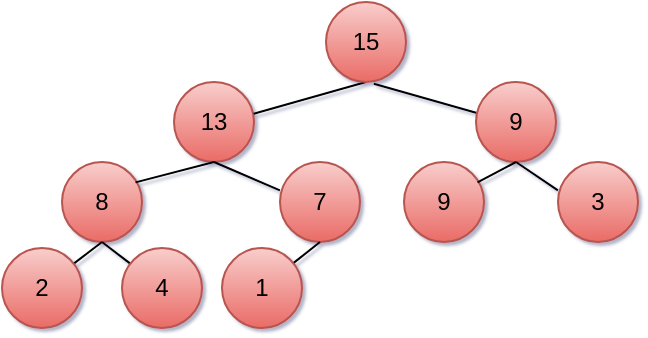 <mxfile version="13.6.5" type="onedrive"><diagram id="z4JiXHbztYZY8wve38sE" name="Page-1"><mxGraphModel dx="1178" dy="454" grid="0" gridSize="10" guides="1" tooltips="1" connect="1" arrows="1" fold="1" page="1" pageScale="1" pageWidth="827" pageHeight="1169" math="0" shadow="1"><root><mxCell id="0"/><mxCell id="1" parent="0"/><mxCell id="kMJTWxYS0KORBJ0pTH6P-4" value="8" style="ellipse;whiteSpace=wrap;html=1;aspect=fixed;fillColor=#f8cecc;strokeColor=#b85450;gradientColor=#ea6b66;" vertex="1" parent="1"><mxGeometry x="216" y="251.0" width="40" height="40" as="geometry"/></mxCell><mxCell id="kMJTWxYS0KORBJ0pTH6P-12" style="rounded=0;orthogonalLoop=1;jettySize=auto;html=1;entryX=0.7;entryY=0.95;entryDx=0;entryDy=0;entryPerimeter=0;strokeColor=none;" edge="1" parent="1" source="kMJTWxYS0KORBJ0pTH6P-8" target="kMJTWxYS0KORBJ0pTH6P-4"><mxGeometry relative="1" as="geometry"/></mxCell><mxCell id="kMJTWxYS0KORBJ0pTH6P-14" style="edgeStyle=none;rounded=0;orthogonalLoop=1;jettySize=auto;html=1;entryX=0.5;entryY=1;entryDx=0;entryDy=0;endArrow=none;endFill=0;" edge="1" parent="1" source="kMJTWxYS0KORBJ0pTH6P-8" target="kMJTWxYS0KORBJ0pTH6P-4"><mxGeometry relative="1" as="geometry"/></mxCell><mxCell id="kMJTWxYS0KORBJ0pTH6P-8" value="2" style="ellipse;whiteSpace=wrap;html=1;aspect=fixed;fillColor=#f8cecc;strokeColor=#b85450;gradientColor=#ea6b66;" vertex="1" parent="1"><mxGeometry x="186" y="294" width="40" height="40" as="geometry"/></mxCell><mxCell id="kMJTWxYS0KORBJ0pTH6P-15" style="edgeStyle=none;rounded=0;orthogonalLoop=1;jettySize=auto;html=1;endArrow=none;endFill=0;entryX=0.5;entryY=1;entryDx=0;entryDy=0;" edge="1" parent="1" source="kMJTWxYS0KORBJ0pTH6P-9" target="kMJTWxYS0KORBJ0pTH6P-4"><mxGeometry relative="1" as="geometry"><mxPoint x="234.19" y="274.857" as="targetPoint"/></mxGeometry></mxCell><mxCell id="kMJTWxYS0KORBJ0pTH6P-9" value="4" style="ellipse;whiteSpace=wrap;html=1;aspect=fixed;fillColor=#f8cecc;strokeColor=#b85450;gradientColor=#ea6b66;" vertex="1" parent="1"><mxGeometry x="246" y="294" width="40" height="40" as="geometry"/></mxCell><mxCell id="kMJTWxYS0KORBJ0pTH6P-16" value="7" style="ellipse;whiteSpace=wrap;html=1;aspect=fixed;fillColor=#f8cecc;strokeColor=#b85450;gradientColor=#ea6b66;" vertex="1" parent="1"><mxGeometry x="325" y="251.0" width="40" height="40" as="geometry"/></mxCell><mxCell id="kMJTWxYS0KORBJ0pTH6P-17" style="rounded=0;orthogonalLoop=1;jettySize=auto;html=1;entryX=0.7;entryY=0.95;entryDx=0;entryDy=0;entryPerimeter=0;strokeColor=none;" edge="1" parent="1" source="kMJTWxYS0KORBJ0pTH6P-19" target="kMJTWxYS0KORBJ0pTH6P-16"><mxGeometry relative="1" as="geometry"/></mxCell><mxCell id="kMJTWxYS0KORBJ0pTH6P-18" style="edgeStyle=none;rounded=0;orthogonalLoop=1;jettySize=auto;html=1;endArrow=none;endFill=0;entryX=0.5;entryY=1;entryDx=0;entryDy=0;" edge="1" parent="1" source="kMJTWxYS0KORBJ0pTH6P-19" target="kMJTWxYS0KORBJ0pTH6P-16"><mxGeometry relative="1" as="geometry"><mxPoint x="345" y="292" as="targetPoint"/></mxGeometry></mxCell><mxCell id="kMJTWxYS0KORBJ0pTH6P-19" value="1" style="ellipse;whiteSpace=wrap;html=1;aspect=fixed;fillColor=#f8cecc;strokeColor=#b85450;gradientColor=#ea6b66;" vertex="1" parent="1"><mxGeometry x="296" y="294" width="40" height="40" as="geometry"/></mxCell><mxCell id="kMJTWxYS0KORBJ0pTH6P-22" value="13" style="ellipse;whiteSpace=wrap;html=1;aspect=fixed;fillColor=#f8cecc;strokeColor=#b85450;gradientColor=#ea6b66;" vertex="1" parent="1"><mxGeometry x="272" y="211" width="40" height="40" as="geometry"/></mxCell><mxCell id="kMJTWxYS0KORBJ0pTH6P-23" style="rounded=0;orthogonalLoop=1;jettySize=auto;html=1;entryX=0.7;entryY=0.95;entryDx=0;entryDy=0;entryPerimeter=0;strokeColor=none;" edge="1" parent="1" target="kMJTWxYS0KORBJ0pTH6P-22"><mxGeometry relative="1" as="geometry"><mxPoint x="254.889" y="260.136" as="sourcePoint"/></mxGeometry></mxCell><mxCell id="kMJTWxYS0KORBJ0pTH6P-24" style="edgeStyle=none;rounded=0;orthogonalLoop=1;jettySize=auto;html=1;entryX=0.5;entryY=1;entryDx=0;entryDy=0;endArrow=none;endFill=0;exitX=0.919;exitY=0.255;exitDx=0;exitDy=0;exitPerimeter=0;" edge="1" parent="1" source="kMJTWxYS0KORBJ0pTH6P-4" target="kMJTWxYS0KORBJ0pTH6P-22"><mxGeometry relative="1" as="geometry"><mxPoint x="255" y="260" as="sourcePoint"/></mxGeometry></mxCell><mxCell id="kMJTWxYS0KORBJ0pTH6P-26" style="edgeStyle=none;rounded=0;orthogonalLoop=1;jettySize=auto;html=1;endArrow=none;endFill=0;entryX=0.5;entryY=1;entryDx=0;entryDy=0;exitX=-0.001;exitY=0.354;exitDx=0;exitDy=0;exitPerimeter=0;" edge="1" parent="1" source="kMJTWxYS0KORBJ0pTH6P-16" target="kMJTWxYS0KORBJ0pTH6P-22"><mxGeometry relative="1" as="geometry"><mxPoint x="271.69" y="228.857" as="targetPoint"/><mxPoint x="350.306" y="257.891" as="sourcePoint"/></mxGeometry></mxCell><mxCell id="kMJTWxYS0KORBJ0pTH6P-28" value="9" style="ellipse;whiteSpace=wrap;html=1;aspect=fixed;fillColor=#f8cecc;strokeColor=#b85450;gradientColor=#ea6b66;" vertex="1" parent="1"><mxGeometry x="387" y="251.0" width="40" height="40" as="geometry"/></mxCell><mxCell id="kMJTWxYS0KORBJ0pTH6P-29" value="3" style="ellipse;whiteSpace=wrap;html=1;aspect=fixed;fillColor=#f8cecc;strokeColor=#b85450;gradientColor=#ea6b66;" vertex="1" parent="1"><mxGeometry x="464" y="251" width="40" height="40" as="geometry"/></mxCell><mxCell id="kMJTWxYS0KORBJ0pTH6P-36" style="edgeStyle=none;rounded=0;orthogonalLoop=1;jettySize=auto;html=1;entryX=0.598;entryY=1.021;entryDx=0;entryDy=0;entryPerimeter=0;endArrow=none;endFill=0;exitX=0.012;exitY=0.388;exitDx=0;exitDy=0;exitPerimeter=0;" edge="1" parent="1" source="kMJTWxYS0KORBJ0pTH6P-30" target="kMJTWxYS0KORBJ0pTH6P-34"><mxGeometry relative="1" as="geometry"/></mxCell><mxCell id="kMJTWxYS0KORBJ0pTH6P-30" value="9" style="ellipse;whiteSpace=wrap;html=1;aspect=fixed;fillColor=#f8cecc;strokeColor=#b85450;gradientColor=#ea6b66;" vertex="1" parent="1"><mxGeometry x="423" y="211" width="40" height="40" as="geometry"/></mxCell><mxCell id="kMJTWxYS0KORBJ0pTH6P-31" style="rounded=0;orthogonalLoop=1;jettySize=auto;html=1;entryX=0.7;entryY=0.95;entryDx=0;entryDy=0;entryPerimeter=0;strokeColor=none;" edge="1" parent="1" target="kMJTWxYS0KORBJ0pTH6P-30"><mxGeometry relative="1" as="geometry"><mxPoint x="396.889" y="257.136" as="sourcePoint"/></mxGeometry></mxCell><mxCell id="kMJTWxYS0KORBJ0pTH6P-32" style="edgeStyle=none;rounded=0;orthogonalLoop=1;jettySize=auto;html=1;entryX=0.5;entryY=1;entryDx=0;entryDy=0;endArrow=none;endFill=0;exitX=0.919;exitY=0.255;exitDx=0;exitDy=0;exitPerimeter=0;" edge="1" parent="1" source="kMJTWxYS0KORBJ0pTH6P-28" target="kMJTWxYS0KORBJ0pTH6P-30"><mxGeometry relative="1" as="geometry"><mxPoint x="397" y="257" as="sourcePoint"/></mxGeometry></mxCell><mxCell id="kMJTWxYS0KORBJ0pTH6P-33" style="edgeStyle=none;rounded=0;orthogonalLoop=1;jettySize=auto;html=1;endArrow=none;endFill=0;entryX=0.5;entryY=1;entryDx=0;entryDy=0;exitX=-0.001;exitY=0.354;exitDx=0;exitDy=0;exitPerimeter=0;" edge="1" parent="1" source="kMJTWxYS0KORBJ0pTH6P-29" target="kMJTWxYS0KORBJ0pTH6P-30"><mxGeometry relative="1" as="geometry"><mxPoint x="413.69" y="225.857" as="targetPoint"/><mxPoint x="492.306" y="254.891" as="sourcePoint"/></mxGeometry></mxCell><mxCell id="kMJTWxYS0KORBJ0pTH6P-35" style="edgeStyle=none;rounded=0;orthogonalLoop=1;jettySize=auto;html=1;entryX=0.996;entryY=0.396;entryDx=0;entryDy=0;entryPerimeter=0;endArrow=none;endFill=0;exitX=0.5;exitY=1;exitDx=0;exitDy=0;" edge="1" parent="1" source="kMJTWxYS0KORBJ0pTH6P-34" target="kMJTWxYS0KORBJ0pTH6P-22"><mxGeometry relative="1" as="geometry"/></mxCell><mxCell id="kMJTWxYS0KORBJ0pTH6P-34" value="15" style="ellipse;whiteSpace=wrap;html=1;aspect=fixed;fillColor=#f8cecc;strokeColor=#b85450;gradientColor=#ea6b66;" vertex="1" parent="1"><mxGeometry x="348" y="171" width="40" height="40" as="geometry"/></mxCell></root></mxGraphModel></diagram></mxfile>